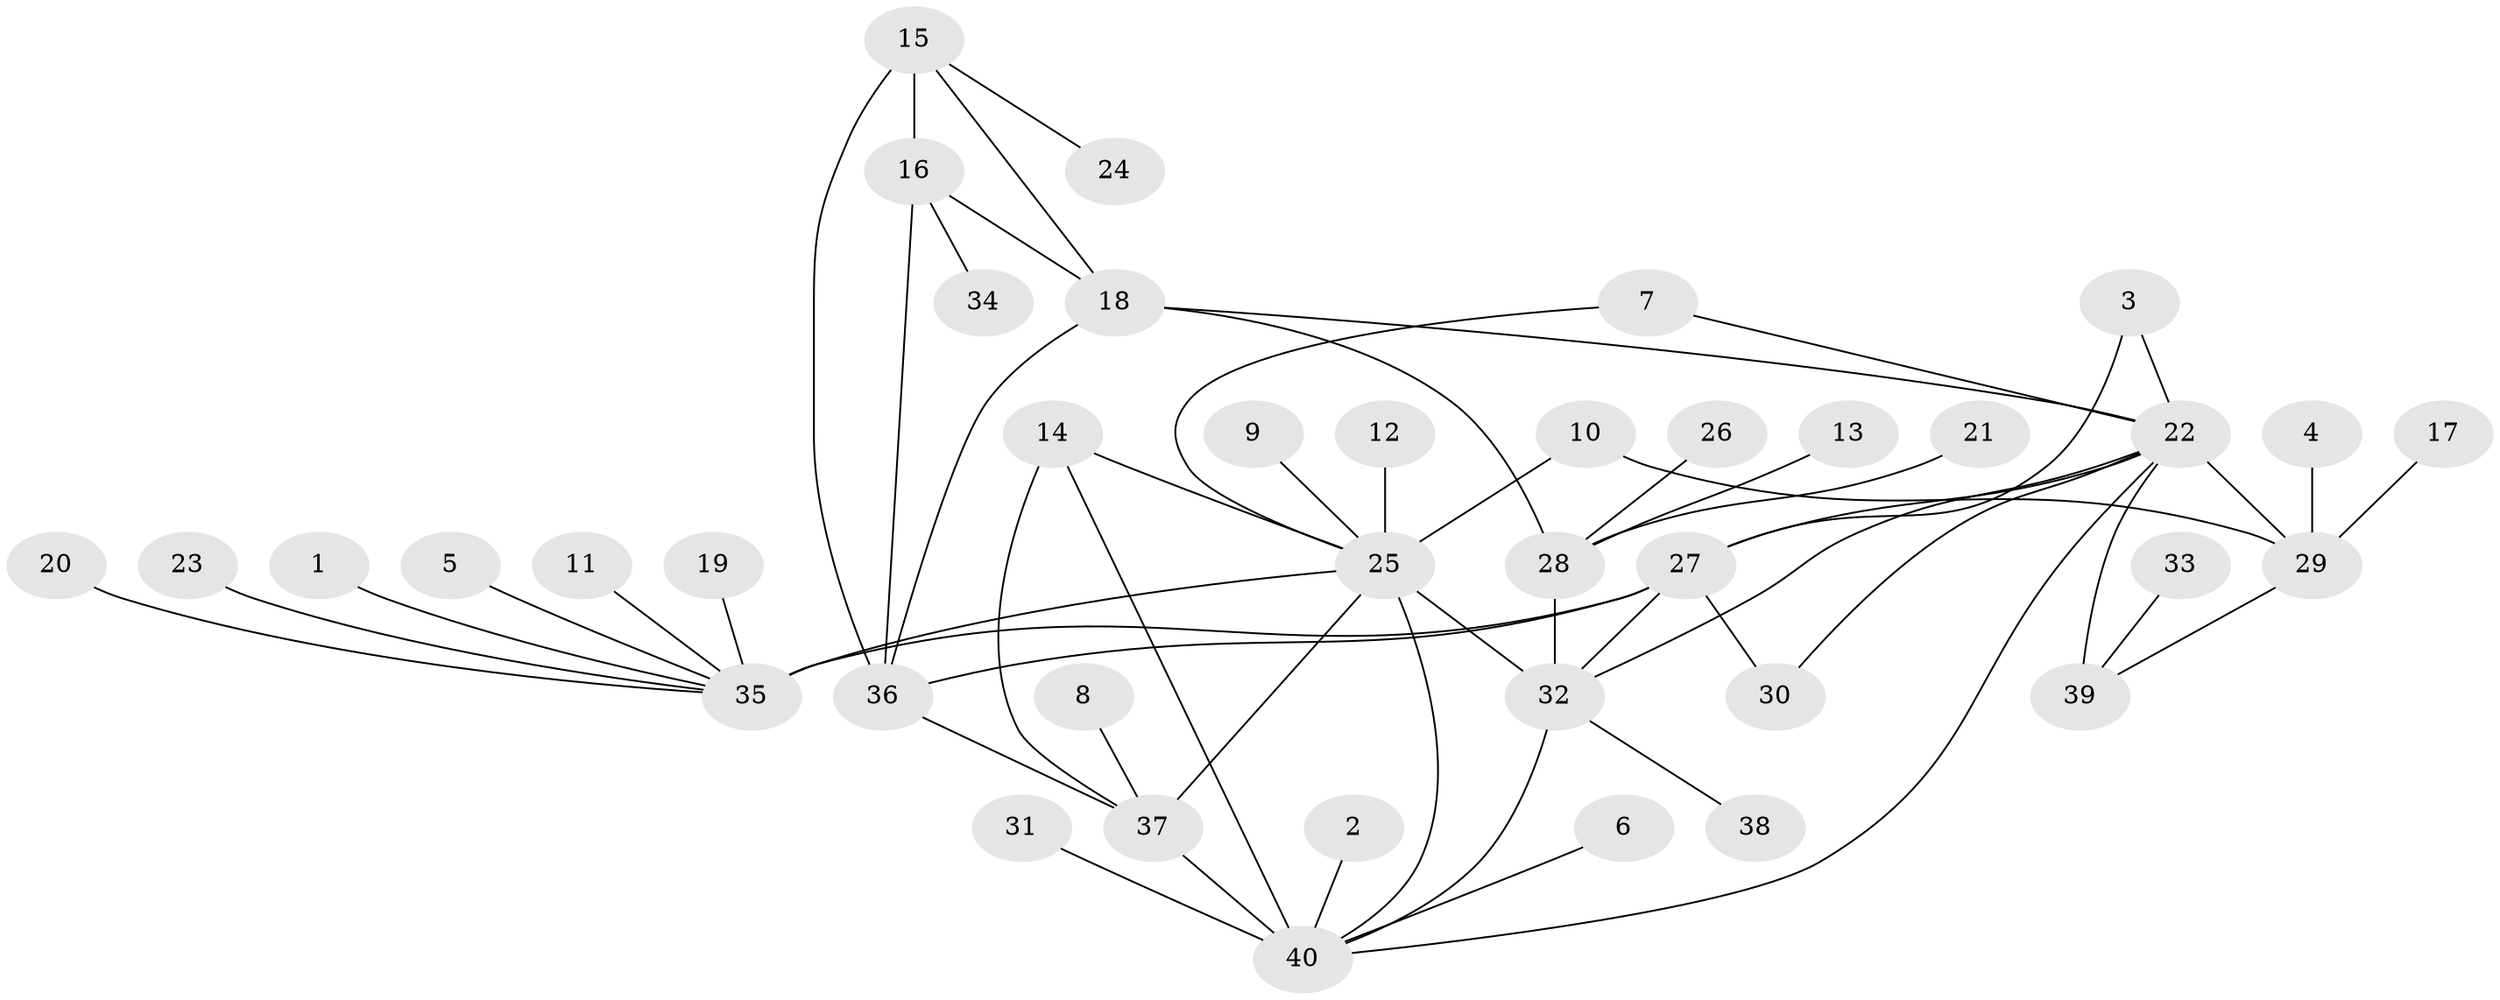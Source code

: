 // original degree distribution, {7: 0.06923076923076923, 5: 0.007692307692307693, 10: 0.023076923076923078, 12: 0.015384615384615385, 8: 0.023076923076923078, 6: 0.023076923076923078, 9: 0.023076923076923078, 11: 0.038461538461538464, 15: 0.007692307692307693, 1: 0.6153846153846154, 3: 0.007692307692307693, 2: 0.14615384615384616}
// Generated by graph-tools (version 1.1) at 2025/37/03/04/25 23:37:31]
// undirected, 40 vertices, 57 edges
graph export_dot {
  node [color=gray90,style=filled];
  1;
  2;
  3;
  4;
  5;
  6;
  7;
  8;
  9;
  10;
  11;
  12;
  13;
  14;
  15;
  16;
  17;
  18;
  19;
  20;
  21;
  22;
  23;
  24;
  25;
  26;
  27;
  28;
  29;
  30;
  31;
  32;
  33;
  34;
  35;
  36;
  37;
  38;
  39;
  40;
  1 -- 35 [weight=1.0];
  2 -- 40 [weight=1.0];
  3 -- 22 [weight=1.0];
  3 -- 27 [weight=1.0];
  4 -- 29 [weight=1.0];
  5 -- 35 [weight=1.0];
  6 -- 40 [weight=1.0];
  7 -- 22 [weight=1.0];
  7 -- 25 [weight=1.0];
  8 -- 37 [weight=1.0];
  9 -- 25 [weight=1.0];
  10 -- 25 [weight=1.0];
  10 -- 29 [weight=1.0];
  11 -- 35 [weight=1.0];
  12 -- 25 [weight=1.0];
  13 -- 28 [weight=1.0];
  14 -- 25 [weight=1.0];
  14 -- 37 [weight=1.0];
  14 -- 40 [weight=3.0];
  15 -- 16 [weight=2.0];
  15 -- 18 [weight=1.0];
  15 -- 24 [weight=1.0];
  15 -- 36 [weight=2.0];
  16 -- 18 [weight=2.0];
  16 -- 34 [weight=1.0];
  16 -- 36 [weight=4.0];
  17 -- 29 [weight=1.0];
  18 -- 22 [weight=1.0];
  18 -- 28 [weight=1.0];
  18 -- 36 [weight=2.0];
  19 -- 35 [weight=1.0];
  20 -- 35 [weight=1.0];
  21 -- 28 [weight=1.0];
  22 -- 27 [weight=1.0];
  22 -- 29 [weight=4.0];
  22 -- 30 [weight=1.0];
  22 -- 32 [weight=1.0];
  22 -- 39 [weight=4.0];
  22 -- 40 [weight=1.0];
  23 -- 35 [weight=1.0];
  25 -- 32 [weight=1.0];
  25 -- 35 [weight=1.0];
  25 -- 37 [weight=1.0];
  25 -- 40 [weight=3.0];
  26 -- 28 [weight=1.0];
  27 -- 30 [weight=1.0];
  27 -- 32 [weight=2.0];
  27 -- 35 [weight=9.0];
  27 -- 36 [weight=1.0];
  28 -- 32 [weight=9.0];
  29 -- 39 [weight=1.0];
  31 -- 40 [weight=1.0];
  32 -- 38 [weight=1.0];
  32 -- 40 [weight=1.0];
  33 -- 39 [weight=1.0];
  36 -- 37 [weight=1.0];
  37 -- 40 [weight=3.0];
}
